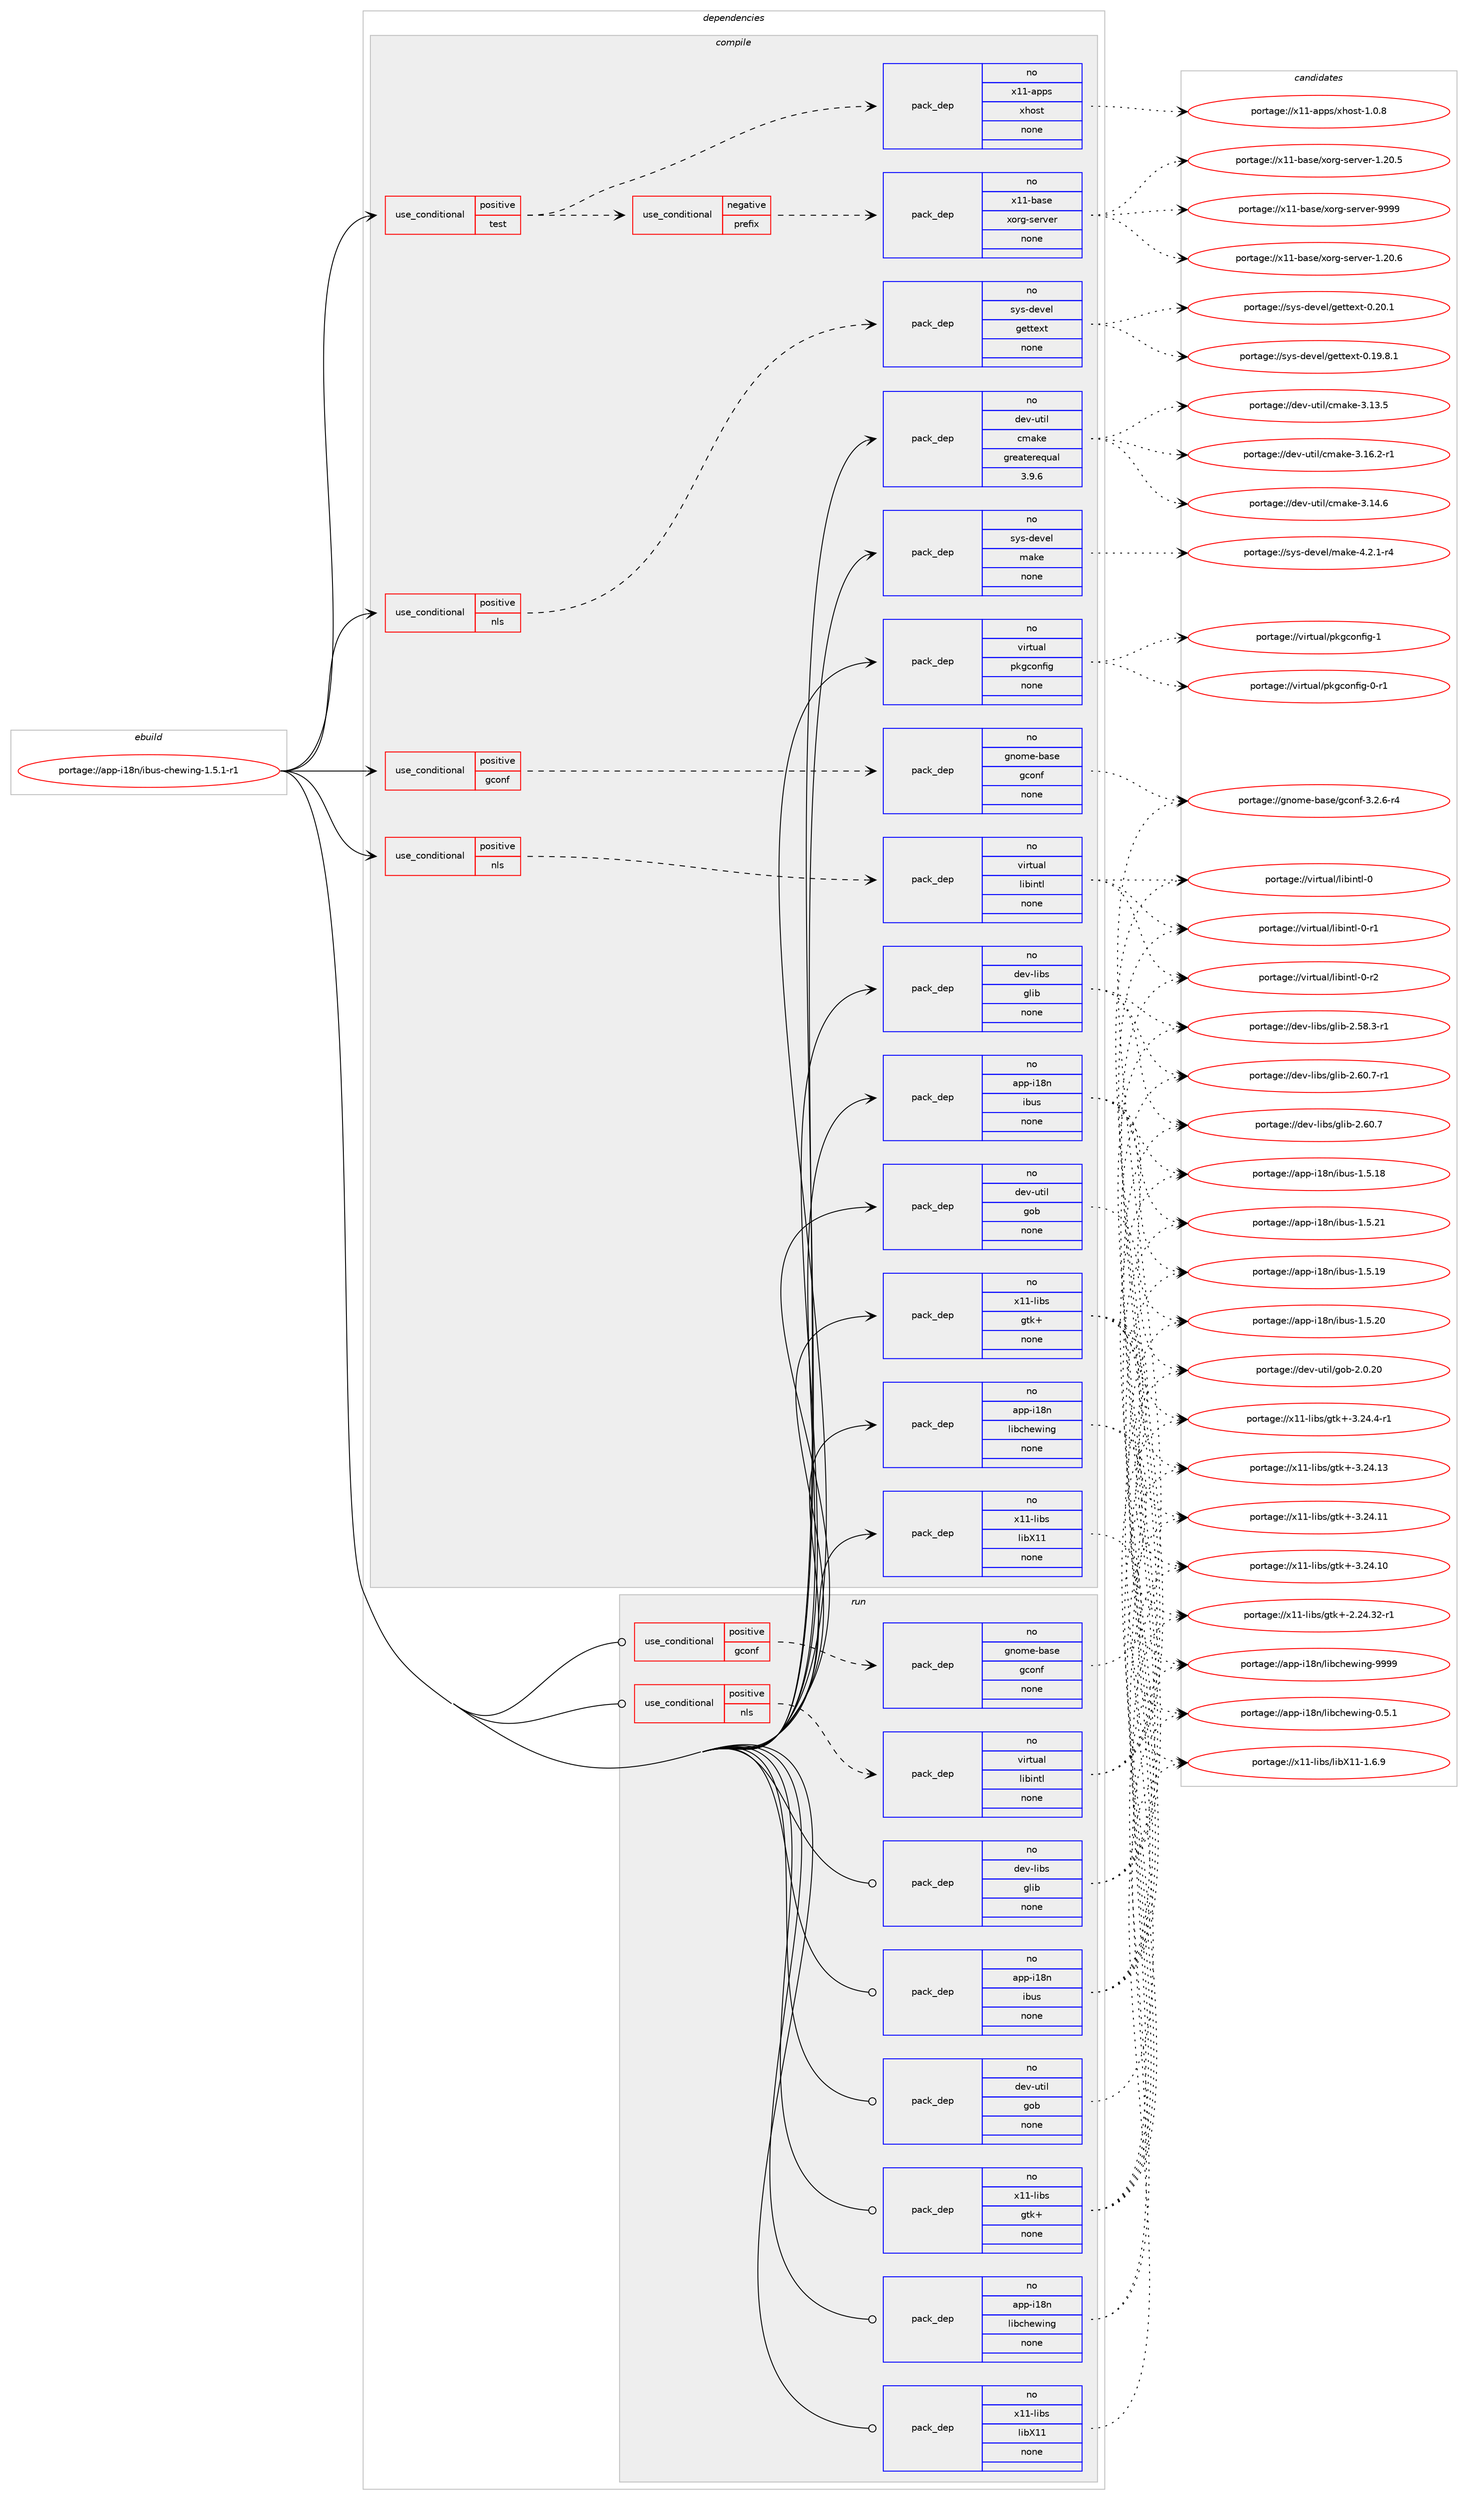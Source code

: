 digraph prolog {

# *************
# Graph options
# *************

newrank=true;
concentrate=true;
compound=true;
graph [rankdir=LR,fontname=Helvetica,fontsize=10,ranksep=1.5];#, ranksep=2.5, nodesep=0.2];
edge  [arrowhead=vee];
node  [fontname=Helvetica,fontsize=10];

# **********
# The ebuild
# **********

subgraph cluster_leftcol {
color=gray;
label=<<i>ebuild</i>>;
id [label="portage://app-i18n/ibus-chewing-1.5.1-r1", color=red, width=4, href="../app-i18n/ibus-chewing-1.5.1-r1.svg"];
}

# ****************
# The dependencies
# ****************

subgraph cluster_midcol {
color=gray;
label=<<i>dependencies</i>>;
subgraph cluster_compile {
fillcolor="#eeeeee";
style=filled;
label=<<i>compile</i>>;
subgraph cond144832 {
dependency618399 [label=<<TABLE BORDER="0" CELLBORDER="1" CELLSPACING="0" CELLPADDING="4"><TR><TD ROWSPAN="3" CELLPADDING="10">use_conditional</TD></TR><TR><TD>positive</TD></TR><TR><TD>gconf</TD></TR></TABLE>>, shape=none, color=red];
subgraph pack465269 {
dependency618400 [label=<<TABLE BORDER="0" CELLBORDER="1" CELLSPACING="0" CELLPADDING="4" WIDTH="220"><TR><TD ROWSPAN="6" CELLPADDING="30">pack_dep</TD></TR><TR><TD WIDTH="110">no</TD></TR><TR><TD>gnome-base</TD></TR><TR><TD>gconf</TD></TR><TR><TD>none</TD></TR><TR><TD></TD></TR></TABLE>>, shape=none, color=blue];
}
dependency618399:e -> dependency618400:w [weight=20,style="dashed",arrowhead="vee"];
}
id:e -> dependency618399:w [weight=20,style="solid",arrowhead="vee"];
subgraph cond144833 {
dependency618401 [label=<<TABLE BORDER="0" CELLBORDER="1" CELLSPACING="0" CELLPADDING="4"><TR><TD ROWSPAN="3" CELLPADDING="10">use_conditional</TD></TR><TR><TD>positive</TD></TR><TR><TD>nls</TD></TR></TABLE>>, shape=none, color=red];
subgraph pack465270 {
dependency618402 [label=<<TABLE BORDER="0" CELLBORDER="1" CELLSPACING="0" CELLPADDING="4" WIDTH="220"><TR><TD ROWSPAN="6" CELLPADDING="30">pack_dep</TD></TR><TR><TD WIDTH="110">no</TD></TR><TR><TD>sys-devel</TD></TR><TR><TD>gettext</TD></TR><TR><TD>none</TD></TR><TR><TD></TD></TR></TABLE>>, shape=none, color=blue];
}
dependency618401:e -> dependency618402:w [weight=20,style="dashed",arrowhead="vee"];
}
id:e -> dependency618401:w [weight=20,style="solid",arrowhead="vee"];
subgraph cond144834 {
dependency618403 [label=<<TABLE BORDER="0" CELLBORDER="1" CELLSPACING="0" CELLPADDING="4"><TR><TD ROWSPAN="3" CELLPADDING="10">use_conditional</TD></TR><TR><TD>positive</TD></TR><TR><TD>nls</TD></TR></TABLE>>, shape=none, color=red];
subgraph pack465271 {
dependency618404 [label=<<TABLE BORDER="0" CELLBORDER="1" CELLSPACING="0" CELLPADDING="4" WIDTH="220"><TR><TD ROWSPAN="6" CELLPADDING="30">pack_dep</TD></TR><TR><TD WIDTH="110">no</TD></TR><TR><TD>virtual</TD></TR><TR><TD>libintl</TD></TR><TR><TD>none</TD></TR><TR><TD></TD></TR></TABLE>>, shape=none, color=blue];
}
dependency618403:e -> dependency618404:w [weight=20,style="dashed",arrowhead="vee"];
}
id:e -> dependency618403:w [weight=20,style="solid",arrowhead="vee"];
subgraph cond144835 {
dependency618405 [label=<<TABLE BORDER="0" CELLBORDER="1" CELLSPACING="0" CELLPADDING="4"><TR><TD ROWSPAN="3" CELLPADDING="10">use_conditional</TD></TR><TR><TD>positive</TD></TR><TR><TD>test</TD></TR></TABLE>>, shape=none, color=red];
subgraph cond144836 {
dependency618406 [label=<<TABLE BORDER="0" CELLBORDER="1" CELLSPACING="0" CELLPADDING="4"><TR><TD ROWSPAN="3" CELLPADDING="10">use_conditional</TD></TR><TR><TD>negative</TD></TR><TR><TD>prefix</TD></TR></TABLE>>, shape=none, color=red];
subgraph pack465272 {
dependency618407 [label=<<TABLE BORDER="0" CELLBORDER="1" CELLSPACING="0" CELLPADDING="4" WIDTH="220"><TR><TD ROWSPAN="6" CELLPADDING="30">pack_dep</TD></TR><TR><TD WIDTH="110">no</TD></TR><TR><TD>x11-base</TD></TR><TR><TD>xorg-server</TD></TR><TR><TD>none</TD></TR><TR><TD></TD></TR></TABLE>>, shape=none, color=blue];
}
dependency618406:e -> dependency618407:w [weight=20,style="dashed",arrowhead="vee"];
}
dependency618405:e -> dependency618406:w [weight=20,style="dashed",arrowhead="vee"];
subgraph pack465273 {
dependency618408 [label=<<TABLE BORDER="0" CELLBORDER="1" CELLSPACING="0" CELLPADDING="4" WIDTH="220"><TR><TD ROWSPAN="6" CELLPADDING="30">pack_dep</TD></TR><TR><TD WIDTH="110">no</TD></TR><TR><TD>x11-apps</TD></TR><TR><TD>xhost</TD></TR><TR><TD>none</TD></TR><TR><TD></TD></TR></TABLE>>, shape=none, color=blue];
}
dependency618405:e -> dependency618408:w [weight=20,style="dashed",arrowhead="vee"];
}
id:e -> dependency618405:w [weight=20,style="solid",arrowhead="vee"];
subgraph pack465274 {
dependency618409 [label=<<TABLE BORDER="0" CELLBORDER="1" CELLSPACING="0" CELLPADDING="4" WIDTH="220"><TR><TD ROWSPAN="6" CELLPADDING="30">pack_dep</TD></TR><TR><TD WIDTH="110">no</TD></TR><TR><TD>app-i18n</TD></TR><TR><TD>ibus</TD></TR><TR><TD>none</TD></TR><TR><TD></TD></TR></TABLE>>, shape=none, color=blue];
}
id:e -> dependency618409:w [weight=20,style="solid",arrowhead="vee"];
subgraph pack465275 {
dependency618410 [label=<<TABLE BORDER="0" CELLBORDER="1" CELLSPACING="0" CELLPADDING="4" WIDTH="220"><TR><TD ROWSPAN="6" CELLPADDING="30">pack_dep</TD></TR><TR><TD WIDTH="110">no</TD></TR><TR><TD>app-i18n</TD></TR><TR><TD>libchewing</TD></TR><TR><TD>none</TD></TR><TR><TD></TD></TR></TABLE>>, shape=none, color=blue];
}
id:e -> dependency618410:w [weight=20,style="solid",arrowhead="vee"];
subgraph pack465276 {
dependency618411 [label=<<TABLE BORDER="0" CELLBORDER="1" CELLSPACING="0" CELLPADDING="4" WIDTH="220"><TR><TD ROWSPAN="6" CELLPADDING="30">pack_dep</TD></TR><TR><TD WIDTH="110">no</TD></TR><TR><TD>dev-libs</TD></TR><TR><TD>glib</TD></TR><TR><TD>none</TD></TR><TR><TD></TD></TR></TABLE>>, shape=none, color=blue];
}
id:e -> dependency618411:w [weight=20,style="solid",arrowhead="vee"];
subgraph pack465277 {
dependency618412 [label=<<TABLE BORDER="0" CELLBORDER="1" CELLSPACING="0" CELLPADDING="4" WIDTH="220"><TR><TD ROWSPAN="6" CELLPADDING="30">pack_dep</TD></TR><TR><TD WIDTH="110">no</TD></TR><TR><TD>dev-util</TD></TR><TR><TD>cmake</TD></TR><TR><TD>greaterequal</TD></TR><TR><TD>3.9.6</TD></TR></TABLE>>, shape=none, color=blue];
}
id:e -> dependency618412:w [weight=20,style="solid",arrowhead="vee"];
subgraph pack465278 {
dependency618413 [label=<<TABLE BORDER="0" CELLBORDER="1" CELLSPACING="0" CELLPADDING="4" WIDTH="220"><TR><TD ROWSPAN="6" CELLPADDING="30">pack_dep</TD></TR><TR><TD WIDTH="110">no</TD></TR><TR><TD>dev-util</TD></TR><TR><TD>gob</TD></TR><TR><TD>none</TD></TR><TR><TD></TD></TR></TABLE>>, shape=none, color=blue];
}
id:e -> dependency618413:w [weight=20,style="solid",arrowhead="vee"];
subgraph pack465279 {
dependency618414 [label=<<TABLE BORDER="0" CELLBORDER="1" CELLSPACING="0" CELLPADDING="4" WIDTH="220"><TR><TD ROWSPAN="6" CELLPADDING="30">pack_dep</TD></TR><TR><TD WIDTH="110">no</TD></TR><TR><TD>sys-devel</TD></TR><TR><TD>make</TD></TR><TR><TD>none</TD></TR><TR><TD></TD></TR></TABLE>>, shape=none, color=blue];
}
id:e -> dependency618414:w [weight=20,style="solid",arrowhead="vee"];
subgraph pack465280 {
dependency618415 [label=<<TABLE BORDER="0" CELLBORDER="1" CELLSPACING="0" CELLPADDING="4" WIDTH="220"><TR><TD ROWSPAN="6" CELLPADDING="30">pack_dep</TD></TR><TR><TD WIDTH="110">no</TD></TR><TR><TD>virtual</TD></TR><TR><TD>pkgconfig</TD></TR><TR><TD>none</TD></TR><TR><TD></TD></TR></TABLE>>, shape=none, color=blue];
}
id:e -> dependency618415:w [weight=20,style="solid",arrowhead="vee"];
subgraph pack465281 {
dependency618416 [label=<<TABLE BORDER="0" CELLBORDER="1" CELLSPACING="0" CELLPADDING="4" WIDTH="220"><TR><TD ROWSPAN="6" CELLPADDING="30">pack_dep</TD></TR><TR><TD WIDTH="110">no</TD></TR><TR><TD>x11-libs</TD></TR><TR><TD>gtk+</TD></TR><TR><TD>none</TD></TR><TR><TD></TD></TR></TABLE>>, shape=none, color=blue];
}
id:e -> dependency618416:w [weight=20,style="solid",arrowhead="vee"];
subgraph pack465282 {
dependency618417 [label=<<TABLE BORDER="0" CELLBORDER="1" CELLSPACING="0" CELLPADDING="4" WIDTH="220"><TR><TD ROWSPAN="6" CELLPADDING="30">pack_dep</TD></TR><TR><TD WIDTH="110">no</TD></TR><TR><TD>x11-libs</TD></TR><TR><TD>libX11</TD></TR><TR><TD>none</TD></TR><TR><TD></TD></TR></TABLE>>, shape=none, color=blue];
}
id:e -> dependency618417:w [weight=20,style="solid",arrowhead="vee"];
}
subgraph cluster_compileandrun {
fillcolor="#eeeeee";
style=filled;
label=<<i>compile and run</i>>;
}
subgraph cluster_run {
fillcolor="#eeeeee";
style=filled;
label=<<i>run</i>>;
subgraph cond144837 {
dependency618418 [label=<<TABLE BORDER="0" CELLBORDER="1" CELLSPACING="0" CELLPADDING="4"><TR><TD ROWSPAN="3" CELLPADDING="10">use_conditional</TD></TR><TR><TD>positive</TD></TR><TR><TD>gconf</TD></TR></TABLE>>, shape=none, color=red];
subgraph pack465283 {
dependency618419 [label=<<TABLE BORDER="0" CELLBORDER="1" CELLSPACING="0" CELLPADDING="4" WIDTH="220"><TR><TD ROWSPAN="6" CELLPADDING="30">pack_dep</TD></TR><TR><TD WIDTH="110">no</TD></TR><TR><TD>gnome-base</TD></TR><TR><TD>gconf</TD></TR><TR><TD>none</TD></TR><TR><TD></TD></TR></TABLE>>, shape=none, color=blue];
}
dependency618418:e -> dependency618419:w [weight=20,style="dashed",arrowhead="vee"];
}
id:e -> dependency618418:w [weight=20,style="solid",arrowhead="odot"];
subgraph cond144838 {
dependency618420 [label=<<TABLE BORDER="0" CELLBORDER="1" CELLSPACING="0" CELLPADDING="4"><TR><TD ROWSPAN="3" CELLPADDING="10">use_conditional</TD></TR><TR><TD>positive</TD></TR><TR><TD>nls</TD></TR></TABLE>>, shape=none, color=red];
subgraph pack465284 {
dependency618421 [label=<<TABLE BORDER="0" CELLBORDER="1" CELLSPACING="0" CELLPADDING="4" WIDTH="220"><TR><TD ROWSPAN="6" CELLPADDING="30">pack_dep</TD></TR><TR><TD WIDTH="110">no</TD></TR><TR><TD>virtual</TD></TR><TR><TD>libintl</TD></TR><TR><TD>none</TD></TR><TR><TD></TD></TR></TABLE>>, shape=none, color=blue];
}
dependency618420:e -> dependency618421:w [weight=20,style="dashed",arrowhead="vee"];
}
id:e -> dependency618420:w [weight=20,style="solid",arrowhead="odot"];
subgraph pack465285 {
dependency618422 [label=<<TABLE BORDER="0" CELLBORDER="1" CELLSPACING="0" CELLPADDING="4" WIDTH="220"><TR><TD ROWSPAN="6" CELLPADDING="30">pack_dep</TD></TR><TR><TD WIDTH="110">no</TD></TR><TR><TD>app-i18n</TD></TR><TR><TD>ibus</TD></TR><TR><TD>none</TD></TR><TR><TD></TD></TR></TABLE>>, shape=none, color=blue];
}
id:e -> dependency618422:w [weight=20,style="solid",arrowhead="odot"];
subgraph pack465286 {
dependency618423 [label=<<TABLE BORDER="0" CELLBORDER="1" CELLSPACING="0" CELLPADDING="4" WIDTH="220"><TR><TD ROWSPAN="6" CELLPADDING="30">pack_dep</TD></TR><TR><TD WIDTH="110">no</TD></TR><TR><TD>app-i18n</TD></TR><TR><TD>libchewing</TD></TR><TR><TD>none</TD></TR><TR><TD></TD></TR></TABLE>>, shape=none, color=blue];
}
id:e -> dependency618423:w [weight=20,style="solid",arrowhead="odot"];
subgraph pack465287 {
dependency618424 [label=<<TABLE BORDER="0" CELLBORDER="1" CELLSPACING="0" CELLPADDING="4" WIDTH="220"><TR><TD ROWSPAN="6" CELLPADDING="30">pack_dep</TD></TR><TR><TD WIDTH="110">no</TD></TR><TR><TD>dev-libs</TD></TR><TR><TD>glib</TD></TR><TR><TD>none</TD></TR><TR><TD></TD></TR></TABLE>>, shape=none, color=blue];
}
id:e -> dependency618424:w [weight=20,style="solid",arrowhead="odot"];
subgraph pack465288 {
dependency618425 [label=<<TABLE BORDER="0" CELLBORDER="1" CELLSPACING="0" CELLPADDING="4" WIDTH="220"><TR><TD ROWSPAN="6" CELLPADDING="30">pack_dep</TD></TR><TR><TD WIDTH="110">no</TD></TR><TR><TD>dev-util</TD></TR><TR><TD>gob</TD></TR><TR><TD>none</TD></TR><TR><TD></TD></TR></TABLE>>, shape=none, color=blue];
}
id:e -> dependency618425:w [weight=20,style="solid",arrowhead="odot"];
subgraph pack465289 {
dependency618426 [label=<<TABLE BORDER="0" CELLBORDER="1" CELLSPACING="0" CELLPADDING="4" WIDTH="220"><TR><TD ROWSPAN="6" CELLPADDING="30">pack_dep</TD></TR><TR><TD WIDTH="110">no</TD></TR><TR><TD>x11-libs</TD></TR><TR><TD>gtk+</TD></TR><TR><TD>none</TD></TR><TR><TD></TD></TR></TABLE>>, shape=none, color=blue];
}
id:e -> dependency618426:w [weight=20,style="solid",arrowhead="odot"];
subgraph pack465290 {
dependency618427 [label=<<TABLE BORDER="0" CELLBORDER="1" CELLSPACING="0" CELLPADDING="4" WIDTH="220"><TR><TD ROWSPAN="6" CELLPADDING="30">pack_dep</TD></TR><TR><TD WIDTH="110">no</TD></TR><TR><TD>x11-libs</TD></TR><TR><TD>libX11</TD></TR><TR><TD>none</TD></TR><TR><TD></TD></TR></TABLE>>, shape=none, color=blue];
}
id:e -> dependency618427:w [weight=20,style="solid",arrowhead="odot"];
}
}

# **************
# The candidates
# **************

subgraph cluster_choices {
rank=same;
color=gray;
label=<<i>candidates</i>>;

subgraph choice465269 {
color=black;
nodesep=1;
choice10311011110910145989711510147103991111101024551465046544511452 [label="portage://gnome-base/gconf-3.2.6-r4", color=red, width=4,href="../gnome-base/gconf-3.2.6-r4.svg"];
dependency618400:e -> choice10311011110910145989711510147103991111101024551465046544511452:w [style=dotted,weight="100"];
}
subgraph choice465270 {
color=black;
nodesep=1;
choice115121115451001011181011084710310111611610112011645484650484649 [label="portage://sys-devel/gettext-0.20.1", color=red, width=4,href="../sys-devel/gettext-0.20.1.svg"];
choice1151211154510010111810110847103101116116101120116454846495746564649 [label="portage://sys-devel/gettext-0.19.8.1", color=red, width=4,href="../sys-devel/gettext-0.19.8.1.svg"];
dependency618402:e -> choice115121115451001011181011084710310111611610112011645484650484649:w [style=dotted,weight="100"];
dependency618402:e -> choice1151211154510010111810110847103101116116101120116454846495746564649:w [style=dotted,weight="100"];
}
subgraph choice465271 {
color=black;
nodesep=1;
choice11810511411611797108471081059810511011610845484511450 [label="portage://virtual/libintl-0-r2", color=red, width=4,href="../virtual/libintl-0-r2.svg"];
choice11810511411611797108471081059810511011610845484511449 [label="portage://virtual/libintl-0-r1", color=red, width=4,href="../virtual/libintl-0-r1.svg"];
choice1181051141161179710847108105981051101161084548 [label="portage://virtual/libintl-0", color=red, width=4,href="../virtual/libintl-0.svg"];
dependency618404:e -> choice11810511411611797108471081059810511011610845484511450:w [style=dotted,weight="100"];
dependency618404:e -> choice11810511411611797108471081059810511011610845484511449:w [style=dotted,weight="100"];
dependency618404:e -> choice1181051141161179710847108105981051101161084548:w [style=dotted,weight="100"];
}
subgraph choice465272 {
color=black;
nodesep=1;
choice120494945989711510147120111114103451151011141181011144557575757 [label="portage://x11-base/xorg-server-9999", color=red, width=4,href="../x11-base/xorg-server-9999.svg"];
choice1204949459897115101471201111141034511510111411810111445494650484654 [label="portage://x11-base/xorg-server-1.20.6", color=red, width=4,href="../x11-base/xorg-server-1.20.6.svg"];
choice1204949459897115101471201111141034511510111411810111445494650484653 [label="portage://x11-base/xorg-server-1.20.5", color=red, width=4,href="../x11-base/xorg-server-1.20.5.svg"];
dependency618407:e -> choice120494945989711510147120111114103451151011141181011144557575757:w [style=dotted,weight="100"];
dependency618407:e -> choice1204949459897115101471201111141034511510111411810111445494650484654:w [style=dotted,weight="100"];
dependency618407:e -> choice1204949459897115101471201111141034511510111411810111445494650484653:w [style=dotted,weight="100"];
}
subgraph choice465273 {
color=black;
nodesep=1;
choice1204949459711211211547120104111115116454946484656 [label="portage://x11-apps/xhost-1.0.8", color=red, width=4,href="../x11-apps/xhost-1.0.8.svg"];
dependency618408:e -> choice1204949459711211211547120104111115116454946484656:w [style=dotted,weight="100"];
}
subgraph choice465274 {
color=black;
nodesep=1;
choice97112112451054956110471059811711545494653465049 [label="portage://app-i18n/ibus-1.5.21", color=red, width=4,href="../app-i18n/ibus-1.5.21.svg"];
choice97112112451054956110471059811711545494653465048 [label="portage://app-i18n/ibus-1.5.20", color=red, width=4,href="../app-i18n/ibus-1.5.20.svg"];
choice97112112451054956110471059811711545494653464957 [label="portage://app-i18n/ibus-1.5.19", color=red, width=4,href="../app-i18n/ibus-1.5.19.svg"];
choice97112112451054956110471059811711545494653464956 [label="portage://app-i18n/ibus-1.5.18", color=red, width=4,href="../app-i18n/ibus-1.5.18.svg"];
dependency618409:e -> choice97112112451054956110471059811711545494653465049:w [style=dotted,weight="100"];
dependency618409:e -> choice97112112451054956110471059811711545494653465048:w [style=dotted,weight="100"];
dependency618409:e -> choice97112112451054956110471059811711545494653464957:w [style=dotted,weight="100"];
dependency618409:e -> choice97112112451054956110471059811711545494653464956:w [style=dotted,weight="100"];
}
subgraph choice465275 {
color=black;
nodesep=1;
choice971121124510549561104710810598991041011191051101034557575757 [label="portage://app-i18n/libchewing-9999", color=red, width=4,href="../app-i18n/libchewing-9999.svg"];
choice97112112451054956110471081059899104101119105110103454846534649 [label="portage://app-i18n/libchewing-0.5.1", color=red, width=4,href="../app-i18n/libchewing-0.5.1.svg"];
dependency618410:e -> choice971121124510549561104710810598991041011191051101034557575757:w [style=dotted,weight="100"];
dependency618410:e -> choice97112112451054956110471081059899104101119105110103454846534649:w [style=dotted,weight="100"];
}
subgraph choice465276 {
color=black;
nodesep=1;
choice10010111845108105981154710310810598455046544846554511449 [label="portage://dev-libs/glib-2.60.7-r1", color=red, width=4,href="../dev-libs/glib-2.60.7-r1.svg"];
choice1001011184510810598115471031081059845504654484655 [label="portage://dev-libs/glib-2.60.7", color=red, width=4,href="../dev-libs/glib-2.60.7.svg"];
choice10010111845108105981154710310810598455046535646514511449 [label="portage://dev-libs/glib-2.58.3-r1", color=red, width=4,href="../dev-libs/glib-2.58.3-r1.svg"];
dependency618411:e -> choice10010111845108105981154710310810598455046544846554511449:w [style=dotted,weight="100"];
dependency618411:e -> choice1001011184510810598115471031081059845504654484655:w [style=dotted,weight="100"];
dependency618411:e -> choice10010111845108105981154710310810598455046535646514511449:w [style=dotted,weight="100"];
}
subgraph choice465277 {
color=black;
nodesep=1;
choice10010111845117116105108479910997107101455146495446504511449 [label="portage://dev-util/cmake-3.16.2-r1", color=red, width=4,href="../dev-util/cmake-3.16.2-r1.svg"];
choice1001011184511711610510847991099710710145514649524654 [label="portage://dev-util/cmake-3.14.6", color=red, width=4,href="../dev-util/cmake-3.14.6.svg"];
choice1001011184511711610510847991099710710145514649514653 [label="portage://dev-util/cmake-3.13.5", color=red, width=4,href="../dev-util/cmake-3.13.5.svg"];
dependency618412:e -> choice10010111845117116105108479910997107101455146495446504511449:w [style=dotted,weight="100"];
dependency618412:e -> choice1001011184511711610510847991099710710145514649524654:w [style=dotted,weight="100"];
dependency618412:e -> choice1001011184511711610510847991099710710145514649514653:w [style=dotted,weight="100"];
}
subgraph choice465278 {
color=black;
nodesep=1;
choice10010111845117116105108471031119845504648465048 [label="portage://dev-util/gob-2.0.20", color=red, width=4,href="../dev-util/gob-2.0.20.svg"];
dependency618413:e -> choice10010111845117116105108471031119845504648465048:w [style=dotted,weight="100"];
}
subgraph choice465279 {
color=black;
nodesep=1;
choice1151211154510010111810110847109971071014552465046494511452 [label="portage://sys-devel/make-4.2.1-r4", color=red, width=4,href="../sys-devel/make-4.2.1-r4.svg"];
dependency618414:e -> choice1151211154510010111810110847109971071014552465046494511452:w [style=dotted,weight="100"];
}
subgraph choice465280 {
color=black;
nodesep=1;
choice1181051141161179710847112107103991111101021051034549 [label="portage://virtual/pkgconfig-1", color=red, width=4,href="../virtual/pkgconfig-1.svg"];
choice11810511411611797108471121071039911111010210510345484511449 [label="portage://virtual/pkgconfig-0-r1", color=red, width=4,href="../virtual/pkgconfig-0-r1.svg"];
dependency618415:e -> choice1181051141161179710847112107103991111101021051034549:w [style=dotted,weight="100"];
dependency618415:e -> choice11810511411611797108471121071039911111010210510345484511449:w [style=dotted,weight="100"];
}
subgraph choice465281 {
color=black;
nodesep=1;
choice120494945108105981154710311610743455146505246524511449 [label="portage://x11-libs/gtk+-3.24.4-r1", color=red, width=4,href="../x11-libs/gtk+-3.24.4-r1.svg"];
choice1204949451081059811547103116107434551465052464951 [label="portage://x11-libs/gtk+-3.24.13", color=red, width=4,href="../x11-libs/gtk+-3.24.13.svg"];
choice1204949451081059811547103116107434551465052464949 [label="portage://x11-libs/gtk+-3.24.11", color=red, width=4,href="../x11-libs/gtk+-3.24.11.svg"];
choice1204949451081059811547103116107434551465052464948 [label="portage://x11-libs/gtk+-3.24.10", color=red, width=4,href="../x11-libs/gtk+-3.24.10.svg"];
choice12049494510810598115471031161074345504650524651504511449 [label="portage://x11-libs/gtk+-2.24.32-r1", color=red, width=4,href="../x11-libs/gtk+-2.24.32-r1.svg"];
dependency618416:e -> choice120494945108105981154710311610743455146505246524511449:w [style=dotted,weight="100"];
dependency618416:e -> choice1204949451081059811547103116107434551465052464951:w [style=dotted,weight="100"];
dependency618416:e -> choice1204949451081059811547103116107434551465052464949:w [style=dotted,weight="100"];
dependency618416:e -> choice1204949451081059811547103116107434551465052464948:w [style=dotted,weight="100"];
dependency618416:e -> choice12049494510810598115471031161074345504650524651504511449:w [style=dotted,weight="100"];
}
subgraph choice465282 {
color=black;
nodesep=1;
choice120494945108105981154710810598884949454946544657 [label="portage://x11-libs/libX11-1.6.9", color=red, width=4,href="../x11-libs/libX11-1.6.9.svg"];
dependency618417:e -> choice120494945108105981154710810598884949454946544657:w [style=dotted,weight="100"];
}
subgraph choice465283 {
color=black;
nodesep=1;
choice10311011110910145989711510147103991111101024551465046544511452 [label="portage://gnome-base/gconf-3.2.6-r4", color=red, width=4,href="../gnome-base/gconf-3.2.6-r4.svg"];
dependency618419:e -> choice10311011110910145989711510147103991111101024551465046544511452:w [style=dotted,weight="100"];
}
subgraph choice465284 {
color=black;
nodesep=1;
choice11810511411611797108471081059810511011610845484511450 [label="portage://virtual/libintl-0-r2", color=red, width=4,href="../virtual/libintl-0-r2.svg"];
choice11810511411611797108471081059810511011610845484511449 [label="portage://virtual/libintl-0-r1", color=red, width=4,href="../virtual/libintl-0-r1.svg"];
choice1181051141161179710847108105981051101161084548 [label="portage://virtual/libintl-0", color=red, width=4,href="../virtual/libintl-0.svg"];
dependency618421:e -> choice11810511411611797108471081059810511011610845484511450:w [style=dotted,weight="100"];
dependency618421:e -> choice11810511411611797108471081059810511011610845484511449:w [style=dotted,weight="100"];
dependency618421:e -> choice1181051141161179710847108105981051101161084548:w [style=dotted,weight="100"];
}
subgraph choice465285 {
color=black;
nodesep=1;
choice97112112451054956110471059811711545494653465049 [label="portage://app-i18n/ibus-1.5.21", color=red, width=4,href="../app-i18n/ibus-1.5.21.svg"];
choice97112112451054956110471059811711545494653465048 [label="portage://app-i18n/ibus-1.5.20", color=red, width=4,href="../app-i18n/ibus-1.5.20.svg"];
choice97112112451054956110471059811711545494653464957 [label="portage://app-i18n/ibus-1.5.19", color=red, width=4,href="../app-i18n/ibus-1.5.19.svg"];
choice97112112451054956110471059811711545494653464956 [label="portage://app-i18n/ibus-1.5.18", color=red, width=4,href="../app-i18n/ibus-1.5.18.svg"];
dependency618422:e -> choice97112112451054956110471059811711545494653465049:w [style=dotted,weight="100"];
dependency618422:e -> choice97112112451054956110471059811711545494653465048:w [style=dotted,weight="100"];
dependency618422:e -> choice97112112451054956110471059811711545494653464957:w [style=dotted,weight="100"];
dependency618422:e -> choice97112112451054956110471059811711545494653464956:w [style=dotted,weight="100"];
}
subgraph choice465286 {
color=black;
nodesep=1;
choice971121124510549561104710810598991041011191051101034557575757 [label="portage://app-i18n/libchewing-9999", color=red, width=4,href="../app-i18n/libchewing-9999.svg"];
choice97112112451054956110471081059899104101119105110103454846534649 [label="portage://app-i18n/libchewing-0.5.1", color=red, width=4,href="../app-i18n/libchewing-0.5.1.svg"];
dependency618423:e -> choice971121124510549561104710810598991041011191051101034557575757:w [style=dotted,weight="100"];
dependency618423:e -> choice97112112451054956110471081059899104101119105110103454846534649:w [style=dotted,weight="100"];
}
subgraph choice465287 {
color=black;
nodesep=1;
choice10010111845108105981154710310810598455046544846554511449 [label="portage://dev-libs/glib-2.60.7-r1", color=red, width=4,href="../dev-libs/glib-2.60.7-r1.svg"];
choice1001011184510810598115471031081059845504654484655 [label="portage://dev-libs/glib-2.60.7", color=red, width=4,href="../dev-libs/glib-2.60.7.svg"];
choice10010111845108105981154710310810598455046535646514511449 [label="portage://dev-libs/glib-2.58.3-r1", color=red, width=4,href="../dev-libs/glib-2.58.3-r1.svg"];
dependency618424:e -> choice10010111845108105981154710310810598455046544846554511449:w [style=dotted,weight="100"];
dependency618424:e -> choice1001011184510810598115471031081059845504654484655:w [style=dotted,weight="100"];
dependency618424:e -> choice10010111845108105981154710310810598455046535646514511449:w [style=dotted,weight="100"];
}
subgraph choice465288 {
color=black;
nodesep=1;
choice10010111845117116105108471031119845504648465048 [label="portage://dev-util/gob-2.0.20", color=red, width=4,href="../dev-util/gob-2.0.20.svg"];
dependency618425:e -> choice10010111845117116105108471031119845504648465048:w [style=dotted,weight="100"];
}
subgraph choice465289 {
color=black;
nodesep=1;
choice120494945108105981154710311610743455146505246524511449 [label="portage://x11-libs/gtk+-3.24.4-r1", color=red, width=4,href="../x11-libs/gtk+-3.24.4-r1.svg"];
choice1204949451081059811547103116107434551465052464951 [label="portage://x11-libs/gtk+-3.24.13", color=red, width=4,href="../x11-libs/gtk+-3.24.13.svg"];
choice1204949451081059811547103116107434551465052464949 [label="portage://x11-libs/gtk+-3.24.11", color=red, width=4,href="../x11-libs/gtk+-3.24.11.svg"];
choice1204949451081059811547103116107434551465052464948 [label="portage://x11-libs/gtk+-3.24.10", color=red, width=4,href="../x11-libs/gtk+-3.24.10.svg"];
choice12049494510810598115471031161074345504650524651504511449 [label="portage://x11-libs/gtk+-2.24.32-r1", color=red, width=4,href="../x11-libs/gtk+-2.24.32-r1.svg"];
dependency618426:e -> choice120494945108105981154710311610743455146505246524511449:w [style=dotted,weight="100"];
dependency618426:e -> choice1204949451081059811547103116107434551465052464951:w [style=dotted,weight="100"];
dependency618426:e -> choice1204949451081059811547103116107434551465052464949:w [style=dotted,weight="100"];
dependency618426:e -> choice1204949451081059811547103116107434551465052464948:w [style=dotted,weight="100"];
dependency618426:e -> choice12049494510810598115471031161074345504650524651504511449:w [style=dotted,weight="100"];
}
subgraph choice465290 {
color=black;
nodesep=1;
choice120494945108105981154710810598884949454946544657 [label="portage://x11-libs/libX11-1.6.9", color=red, width=4,href="../x11-libs/libX11-1.6.9.svg"];
dependency618427:e -> choice120494945108105981154710810598884949454946544657:w [style=dotted,weight="100"];
}
}

}
